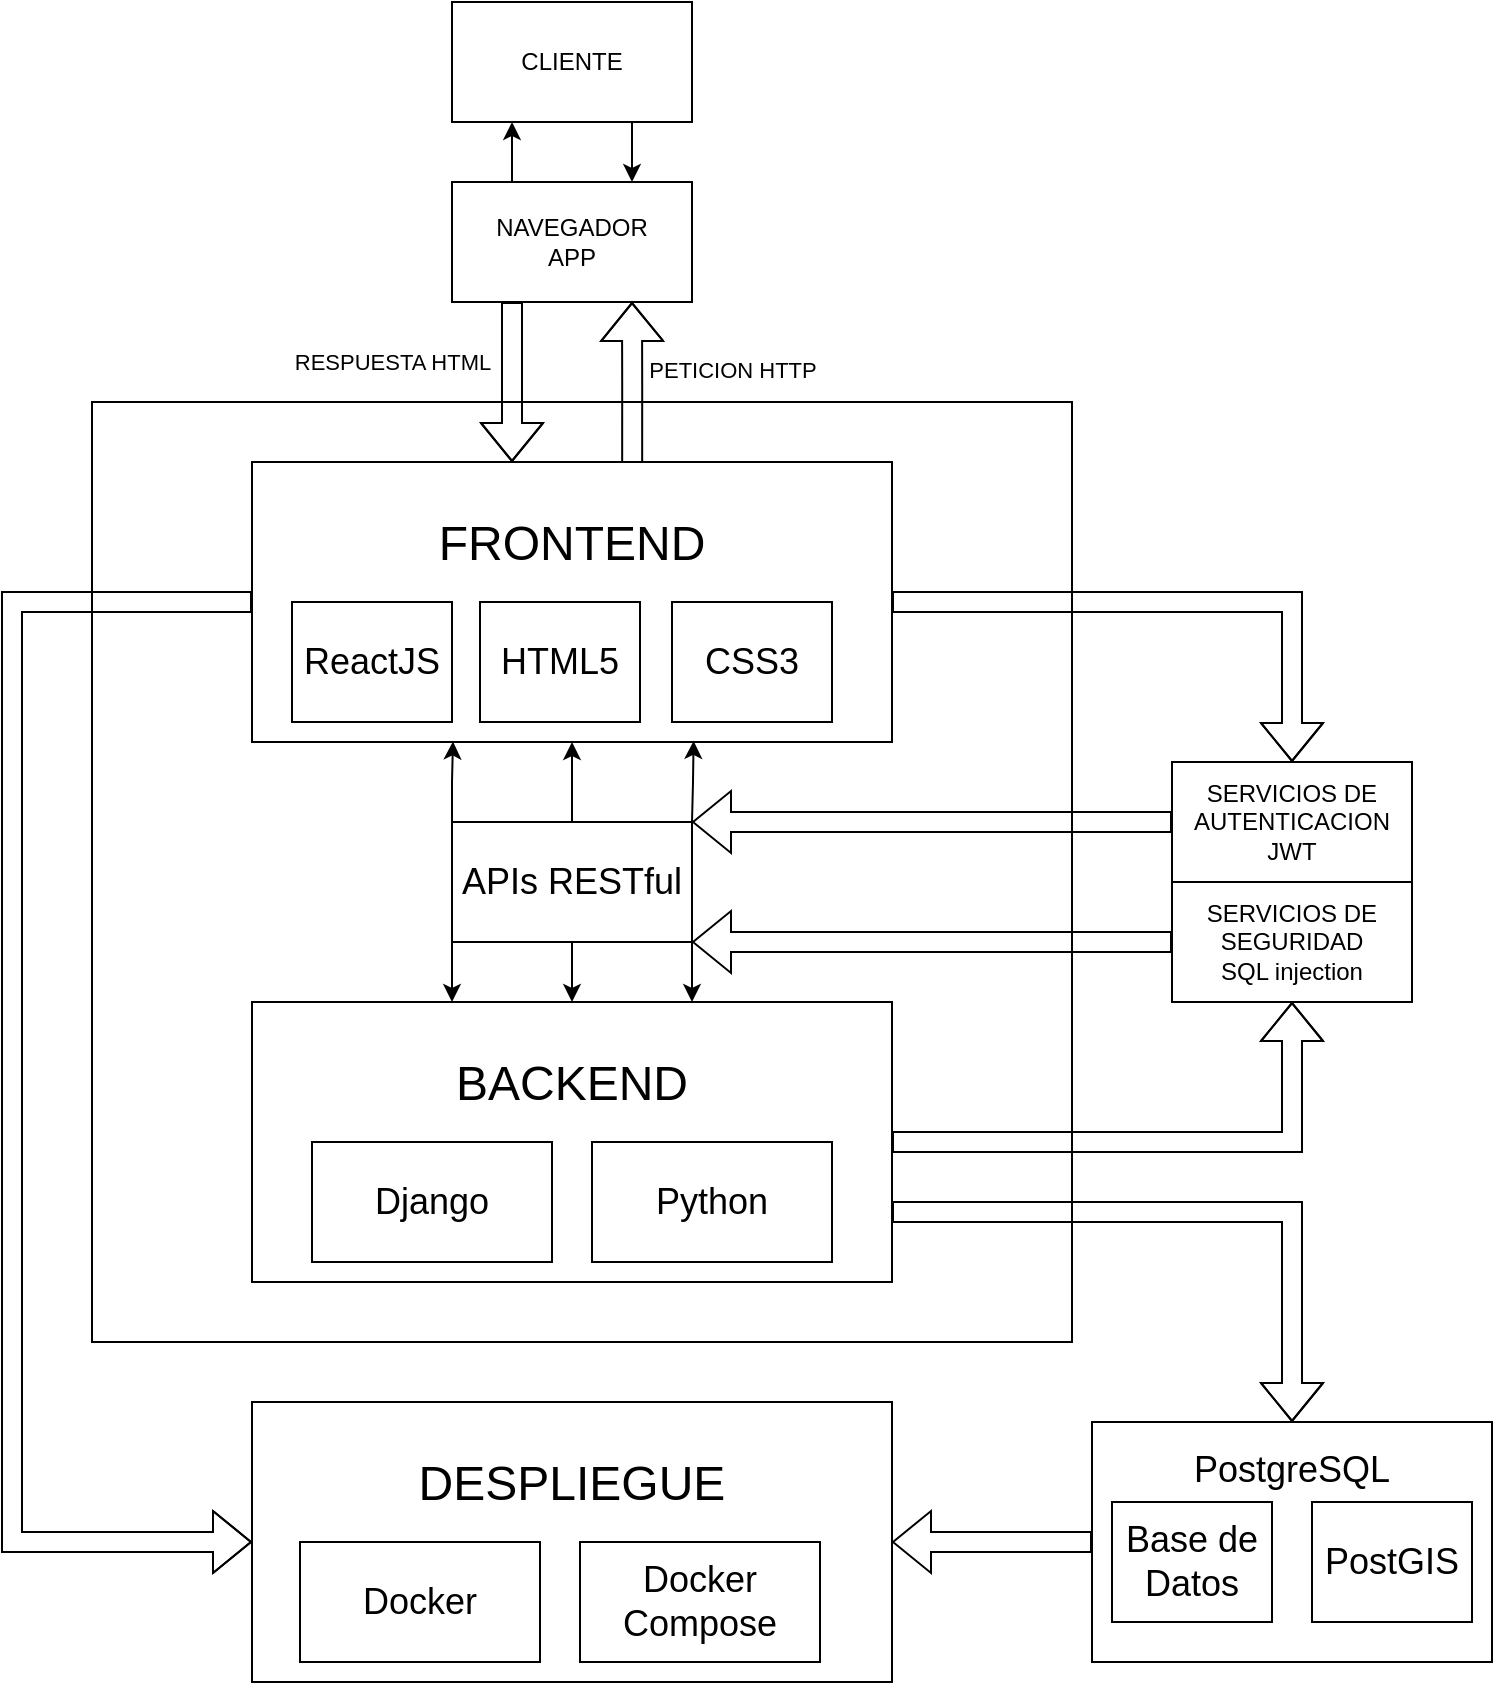 <mxfile version="24.8.8">
  <diagram name="Página-1" id="cQ6sHQg1TOTEwoILe-By">
    <mxGraphModel dx="1006" dy="1119" grid="1" gridSize="10" guides="1" tooltips="1" connect="1" arrows="1" fold="1" page="1" pageScale="1" pageWidth="827" pageHeight="1169" math="0" shadow="0">
      <root>
        <mxCell id="0" />
        <mxCell id="1" parent="0" />
        <mxCell id="9yZUarIItu-rTRObUb3v-1" value="" style="rounded=0;whiteSpace=wrap;html=1;" parent="1" vertex="1">
          <mxGeometry x="80" y="290" width="490" height="470" as="geometry" />
        </mxCell>
        <mxCell id="9yZUarIItu-rTRObUb3v-15" value="" style="edgeStyle=orthogonalEdgeStyle;rounded=0;orthogonalLoop=1;jettySize=auto;html=1;entryX=0.75;entryY=1;entryDx=0;entryDy=0;exitX=0.594;exitY=0.071;exitDx=0;exitDy=0;exitPerimeter=0;shape=flexArrow;" parent="1" source="9yZUarIItu-rTRObUb3v-2" target="9yZUarIItu-rTRObUb3v-11" edge="1">
          <mxGeometry relative="1" as="geometry">
            <mxPoint x="320" y="200" as="targetPoint" />
          </mxGeometry>
        </mxCell>
        <mxCell id="9yZUarIItu-rTRObUb3v-16" value="PETICION HTTP" style="edgeLabel;html=1;align=center;verticalAlign=middle;resizable=0;points=[];" parent="9yZUarIItu-rTRObUb3v-15" vertex="1" connectable="0">
          <mxGeometry x="0.312" y="1" relative="1" as="geometry">
            <mxPoint x="51" y="3" as="offset" />
          </mxGeometry>
        </mxCell>
        <mxCell id="9yZUarIItu-rTRObUb3v-2" value="&lt;font style=&quot;font-size: 24px;&quot;&gt;FRONTEND&lt;/font&gt;&lt;div&gt;&lt;br&gt;&lt;/div&gt;&lt;div&gt;&lt;br&gt;&lt;/div&gt;&lt;div&gt;&lt;br&gt;&lt;/div&gt;&lt;div&gt;&lt;br&gt;&lt;/div&gt;" style="rounded=0;whiteSpace=wrap;html=1;" parent="1" vertex="1">
          <mxGeometry x="160" y="320" width="320" height="140" as="geometry" />
        </mxCell>
        <mxCell id="9yZUarIItu-rTRObUb3v-3" value="&lt;font style=&quot;font-size: 18px;&quot;&gt;ReactJS&lt;/font&gt;" style="rounded=0;whiteSpace=wrap;html=1;" parent="1" vertex="1">
          <mxGeometry x="180" y="390" width="80" height="60" as="geometry" />
        </mxCell>
        <mxCell id="9yZUarIItu-rTRObUb3v-5" value="&lt;div&gt;&lt;span style=&quot;font-size: 24px;&quot;&gt;BACKEND&lt;/span&gt;&lt;/div&gt;&lt;div&gt;&lt;span style=&quot;font-size: 24px;&quot;&gt;&lt;br&gt;&lt;/span&gt;&lt;/div&gt;&lt;div&gt;&lt;span style=&quot;font-size: 24px;&quot;&gt;&lt;br&gt;&lt;/span&gt;&lt;/div&gt;" style="rounded=0;whiteSpace=wrap;html=1;" parent="1" vertex="1">
          <mxGeometry x="160" y="590" width="320" height="140" as="geometry" />
        </mxCell>
        <mxCell id="9yZUarIItu-rTRObUb3v-6" value="&lt;font style=&quot;font-size: 18px;&quot;&gt;Django&lt;/font&gt;" style="rounded=0;whiteSpace=wrap;html=1;" parent="1" vertex="1">
          <mxGeometry x="190" y="660" width="120" height="60" as="geometry" />
        </mxCell>
        <mxCell id="PBDR8g_2GoYbpBvPSrzh-3" value="" style="edgeStyle=orthogonalEdgeStyle;rounded=0;orthogonalLoop=1;jettySize=auto;html=1;entryX=0.5;entryY=0;entryDx=0;entryDy=0;" edge="1" parent="1" source="9yZUarIItu-rTRObUb3v-7" target="9yZUarIItu-rTRObUb3v-5">
          <mxGeometry relative="1" as="geometry" />
        </mxCell>
        <mxCell id="PBDR8g_2GoYbpBvPSrzh-4" value="" style="edgeStyle=orthogonalEdgeStyle;rounded=0;orthogonalLoop=1;jettySize=auto;html=1;entryX=0.5;entryY=1;entryDx=0;entryDy=0;" edge="1" parent="1" source="9yZUarIItu-rTRObUb3v-7" target="9yZUarIItu-rTRObUb3v-2">
          <mxGeometry relative="1" as="geometry" />
        </mxCell>
        <mxCell id="9yZUarIItu-rTRObUb3v-7" value="&lt;font style=&quot;font-size: 18px;&quot;&gt;APIs RESTful&lt;/font&gt;" style="rounded=0;whiteSpace=wrap;html=1;" parent="1" vertex="1">
          <mxGeometry x="260" y="500" width="120" height="60" as="geometry" />
        </mxCell>
        <mxCell id="9yZUarIItu-rTRObUb3v-8" value="CLIENTE" style="rounded=0;whiteSpace=wrap;html=1;" parent="1" vertex="1">
          <mxGeometry x="260" y="90" width="120" height="60" as="geometry" />
        </mxCell>
        <mxCell id="9yZUarIItu-rTRObUb3v-9" value="SERVICIOS DE AUTENTICACION&lt;div&gt;JWT&lt;/div&gt;" style="rounded=0;whiteSpace=wrap;html=1;" parent="1" vertex="1">
          <mxGeometry x="620" y="470" width="120" height="60" as="geometry" />
        </mxCell>
        <mxCell id="PBDR8g_2GoYbpBvPSrzh-20" value="" style="rounded=0;orthogonalLoop=1;jettySize=auto;html=1;entryX=0.25;entryY=1;entryDx=0;entryDy=0;exitX=0.25;exitY=0;exitDx=0;exitDy=0;" edge="1" parent="1" source="9yZUarIItu-rTRObUb3v-11" target="9yZUarIItu-rTRObUb3v-8">
          <mxGeometry relative="1" as="geometry" />
        </mxCell>
        <mxCell id="9yZUarIItu-rTRObUb3v-11" value="NAVEGADOR&lt;div&gt;APP&lt;/div&gt;" style="rounded=0;whiteSpace=wrap;html=1;" parent="1" vertex="1">
          <mxGeometry x="260" y="180" width="120" height="60" as="geometry" />
        </mxCell>
        <mxCell id="9yZUarIItu-rTRObUb3v-12" value="&lt;span style=&quot;font-size: 18px;&quot;&gt;PostgreSQL&lt;/span&gt;&lt;div&gt;&lt;span style=&quot;font-size: 18px;&quot;&gt;&lt;br&gt;&lt;/span&gt;&lt;/div&gt;&lt;div&gt;&lt;span style=&quot;font-size: 18px;&quot;&gt;&lt;br&gt;&lt;/span&gt;&lt;/div&gt;&lt;div&gt;&lt;br&gt;&lt;/div&gt;&lt;div&gt;&lt;br&gt;&lt;/div&gt;" style="rounded=0;whiteSpace=wrap;html=1;" parent="1" vertex="1">
          <mxGeometry x="580" y="800" width="200" height="120" as="geometry" />
        </mxCell>
        <mxCell id="9yZUarIItu-rTRObUb3v-13" value="&lt;span style=&quot;font-size: 18px;&quot;&gt;Python&lt;/span&gt;" style="rounded=0;whiteSpace=wrap;html=1;" parent="1" vertex="1">
          <mxGeometry x="330" y="660" width="120" height="60" as="geometry" />
        </mxCell>
        <mxCell id="9yZUarIItu-rTRObUb3v-17" value="" style="endArrow=classic;html=1;rounded=0;exitX=0.25;exitY=1;exitDx=0;exitDy=0;shape=flexArrow;" parent="1" source="9yZUarIItu-rTRObUb3v-11" edge="1">
          <mxGeometry width="50" height="50" relative="1" as="geometry">
            <mxPoint x="330" y="430" as="sourcePoint" />
            <mxPoint x="290" y="320" as="targetPoint" />
            <Array as="points">
              <mxPoint x="290" y="260" />
            </Array>
          </mxGeometry>
        </mxCell>
        <mxCell id="9yZUarIItu-rTRObUb3v-18" value="RESPUESTA HTML" style="edgeLabel;html=1;align=center;verticalAlign=middle;resizable=0;points=[];" parent="1" vertex="1" connectable="0">
          <mxGeometry x="230.0" y="270.0" as="geometry" />
        </mxCell>
        <mxCell id="PBDR8g_2GoYbpBvPSrzh-1" value="&lt;font style=&quot;font-size: 18px;&quot;&gt;HTML5&lt;/font&gt;" style="rounded=0;whiteSpace=wrap;html=1;" vertex="1" parent="1">
          <mxGeometry x="274" y="390" width="80" height="60" as="geometry" />
        </mxCell>
        <mxCell id="PBDR8g_2GoYbpBvPSrzh-2" value="&lt;font style=&quot;font-size: 18px;&quot;&gt;CSS3&lt;/font&gt;" style="rounded=0;whiteSpace=wrap;html=1;" vertex="1" parent="1">
          <mxGeometry x="370" y="390" width="80" height="60" as="geometry" />
        </mxCell>
        <mxCell id="PBDR8g_2GoYbpBvPSrzh-5" value="" style="shape=flexArrow;endArrow=classic;html=1;rounded=0;entryX=0.5;entryY=0;entryDx=0;entryDy=0;edgeStyle=orthogonalEdgeStyle;exitX=1;exitY=0.5;exitDx=0;exitDy=0;" edge="1" parent="1" source="9yZUarIItu-rTRObUb3v-2" target="9yZUarIItu-rTRObUb3v-9">
          <mxGeometry width="50" height="50" relative="1" as="geometry">
            <mxPoint x="480" y="360" as="sourcePoint" />
            <mxPoint x="390" y="390" as="targetPoint" />
          </mxGeometry>
        </mxCell>
        <mxCell id="PBDR8g_2GoYbpBvPSrzh-7" value="" style="edgeStyle=orthogonalEdgeStyle;rounded=0;orthogonalLoop=1;jettySize=auto;html=1;entryX=0.69;entryY=0.996;entryDx=0;entryDy=0;entryPerimeter=0;" edge="1" parent="1" target="9yZUarIItu-rTRObUb3v-2">
          <mxGeometry relative="1" as="geometry">
            <mxPoint x="380" y="500" as="sourcePoint" />
            <mxPoint x="330" y="470" as="targetPoint" />
          </mxGeometry>
        </mxCell>
        <mxCell id="PBDR8g_2GoYbpBvPSrzh-9" value="" style="edgeStyle=orthogonalEdgeStyle;rounded=0;orthogonalLoop=1;jettySize=auto;html=1;entryX=0.314;entryY=0.998;entryDx=0;entryDy=0;entryPerimeter=0;exitX=0;exitY=0;exitDx=0;exitDy=0;" edge="1" parent="1" source="9yZUarIItu-rTRObUb3v-7" target="9yZUarIItu-rTRObUb3v-2">
          <mxGeometry relative="1" as="geometry">
            <mxPoint x="330" y="510" as="sourcePoint" />
            <mxPoint x="330" y="470" as="targetPoint" />
          </mxGeometry>
        </mxCell>
        <mxCell id="PBDR8g_2GoYbpBvPSrzh-10" value="" style="rounded=0;orthogonalLoop=1;jettySize=auto;html=1;exitX=1;exitY=1;exitDx=0;exitDy=0;" edge="1" parent="1" source="9yZUarIItu-rTRObUb3v-7">
          <mxGeometry relative="1" as="geometry">
            <mxPoint x="380" y="575" as="sourcePoint" />
            <mxPoint x="380" y="590" as="targetPoint" />
          </mxGeometry>
        </mxCell>
        <mxCell id="PBDR8g_2GoYbpBvPSrzh-11" value="" style="edgeStyle=orthogonalEdgeStyle;rounded=0;orthogonalLoop=1;jettySize=auto;html=1;exitX=0;exitY=1;exitDx=0;exitDy=0;" edge="1" parent="1" source="9yZUarIItu-rTRObUb3v-7">
          <mxGeometry relative="1" as="geometry">
            <mxPoint x="330" y="570" as="sourcePoint" />
            <mxPoint x="260" y="590" as="targetPoint" />
          </mxGeometry>
        </mxCell>
        <mxCell id="PBDR8g_2GoYbpBvPSrzh-12" value="" style="shape=flexArrow;endArrow=classic;html=1;rounded=0;entryX=1;entryY=0;entryDx=0;entryDy=0;exitX=0;exitY=0.5;exitDx=0;exitDy=0;" edge="1" parent="1" source="9yZUarIItu-rTRObUb3v-9" target="9yZUarIItu-rTRObUb3v-7">
          <mxGeometry width="50" height="50" relative="1" as="geometry">
            <mxPoint x="690" y="600" as="sourcePoint" />
            <mxPoint x="380" y="520" as="targetPoint" />
          </mxGeometry>
        </mxCell>
        <mxCell id="PBDR8g_2GoYbpBvPSrzh-14" value="&lt;span style=&quot;font-size: 24px;&quot;&gt;DESPLIEGUE&lt;/span&gt;&lt;div&gt;&lt;span style=&quot;font-size: 24px;&quot;&gt;&lt;br&gt;&lt;/span&gt;&lt;/div&gt;&lt;div&gt;&lt;span style=&quot;font-size: 24px;&quot;&gt;&lt;br&gt;&lt;/span&gt;&lt;/div&gt;" style="rounded=0;whiteSpace=wrap;html=1;" vertex="1" parent="1">
          <mxGeometry x="160" y="790" width="320" height="140" as="geometry" />
        </mxCell>
        <mxCell id="PBDR8g_2GoYbpBvPSrzh-15" value="&lt;span style=&quot;font-size: 18px;&quot;&gt;Docker&lt;/span&gt;" style="rounded=0;whiteSpace=wrap;html=1;" vertex="1" parent="1">
          <mxGeometry x="184" y="860" width="120" height="60" as="geometry" />
        </mxCell>
        <mxCell id="PBDR8g_2GoYbpBvPSrzh-16" value="&lt;span style=&quot;font-size: 18px;&quot;&gt;Docker Compose&lt;/span&gt;" style="rounded=0;whiteSpace=wrap;html=1;" vertex="1" parent="1">
          <mxGeometry x="324" y="860" width="120" height="60" as="geometry" />
        </mxCell>
        <mxCell id="PBDR8g_2GoYbpBvPSrzh-18" value="&lt;font style=&quot;font-size: 18px;&quot;&gt;Base de Datos&lt;/font&gt;" style="rounded=0;whiteSpace=wrap;html=1;" vertex="1" parent="1">
          <mxGeometry x="590" y="840" width="80" height="60" as="geometry" />
        </mxCell>
        <mxCell id="PBDR8g_2GoYbpBvPSrzh-19" value="&lt;font style=&quot;font-size: 18px;&quot;&gt;PostGIS&lt;/font&gt;" style="rounded=0;whiteSpace=wrap;html=1;" vertex="1" parent="1">
          <mxGeometry x="690" y="840" width="80" height="60" as="geometry" />
        </mxCell>
        <mxCell id="PBDR8g_2GoYbpBvPSrzh-21" value="" style="rounded=0;orthogonalLoop=1;jettySize=auto;html=1;entryX=0.75;entryY=0;entryDx=0;entryDy=0;exitX=0.75;exitY=1;exitDx=0;exitDy=0;" edge="1" parent="1" source="9yZUarIItu-rTRObUb3v-8" target="9yZUarIItu-rTRObUb3v-11">
          <mxGeometry relative="1" as="geometry">
            <mxPoint x="300" y="170" as="sourcePoint" />
            <mxPoint x="301" y="110" as="targetPoint" />
          </mxGeometry>
        </mxCell>
        <mxCell id="PBDR8g_2GoYbpBvPSrzh-22" value="" style="shape=flexArrow;endArrow=classic;html=1;rounded=0;exitX=1;exitY=0.75;exitDx=0;exitDy=0;entryX=0.5;entryY=0;entryDx=0;entryDy=0;edgeStyle=orthogonalEdgeStyle;" edge="1" parent="1" source="9yZUarIItu-rTRObUb3v-5" target="9yZUarIItu-rTRObUb3v-12">
          <mxGeometry width="50" height="50" relative="1" as="geometry">
            <mxPoint x="430" y="570" as="sourcePoint" />
            <mxPoint x="480" y="520" as="targetPoint" />
          </mxGeometry>
        </mxCell>
        <mxCell id="PBDR8g_2GoYbpBvPSrzh-23" value="" style="shape=flexArrow;endArrow=classic;html=1;rounded=0;entryX=1;entryY=0.5;entryDx=0;entryDy=0;exitX=0;exitY=0.5;exitDx=0;exitDy=0;" edge="1" parent="1" source="9yZUarIItu-rTRObUb3v-12" target="PBDR8g_2GoYbpBvPSrzh-14">
          <mxGeometry width="50" height="50" relative="1" as="geometry">
            <mxPoint x="430" y="550" as="sourcePoint" />
            <mxPoint x="480" y="500" as="targetPoint" />
          </mxGeometry>
        </mxCell>
        <mxCell id="PBDR8g_2GoYbpBvPSrzh-24" value="" style="shape=flexArrow;endArrow=classic;html=1;rounded=0;exitX=0;exitY=0.5;exitDx=0;exitDy=0;edgeStyle=orthogonalEdgeStyle;entryX=0;entryY=0.5;entryDx=0;entryDy=0;" edge="1" parent="1" source="9yZUarIItu-rTRObUb3v-2" target="PBDR8g_2GoYbpBvPSrzh-14">
          <mxGeometry width="50" height="50" relative="1" as="geometry">
            <mxPoint x="430" y="570" as="sourcePoint" />
            <mxPoint x="90" y="840" as="targetPoint" />
            <Array as="points">
              <mxPoint x="40" y="390" />
              <mxPoint x="40" y="860" />
            </Array>
          </mxGeometry>
        </mxCell>
        <mxCell id="PBDR8g_2GoYbpBvPSrzh-25" value="SERVICIOS DE SEGURIDAD&lt;div&gt;SQL injection&lt;/div&gt;" style="rounded=0;whiteSpace=wrap;html=1;" vertex="1" parent="1">
          <mxGeometry x="620" y="530" width="120" height="60" as="geometry" />
        </mxCell>
        <mxCell id="PBDR8g_2GoYbpBvPSrzh-26" value="" style="shape=flexArrow;endArrow=classic;html=1;rounded=0;entryX=1;entryY=1;entryDx=0;entryDy=0;exitX=0;exitY=0.5;exitDx=0;exitDy=0;" edge="1" parent="1" source="PBDR8g_2GoYbpBvPSrzh-25" target="9yZUarIItu-rTRObUb3v-7">
          <mxGeometry width="50" height="50" relative="1" as="geometry">
            <mxPoint x="630" y="510" as="sourcePoint" />
            <mxPoint x="390" y="510" as="targetPoint" />
          </mxGeometry>
        </mxCell>
        <mxCell id="PBDR8g_2GoYbpBvPSrzh-27" value="" style="shape=flexArrow;endArrow=classic;html=1;rounded=0;exitX=1;exitY=0.5;exitDx=0;exitDy=0;entryX=0.5;entryY=1;entryDx=0;entryDy=0;edgeStyle=orthogonalEdgeStyle;" edge="1" parent="1" source="9yZUarIItu-rTRObUb3v-5" target="PBDR8g_2GoYbpBvPSrzh-25">
          <mxGeometry width="50" height="50" relative="1" as="geometry">
            <mxPoint x="490" y="705" as="sourcePoint" />
            <mxPoint x="690" y="830" as="targetPoint" />
          </mxGeometry>
        </mxCell>
      </root>
    </mxGraphModel>
  </diagram>
</mxfile>
